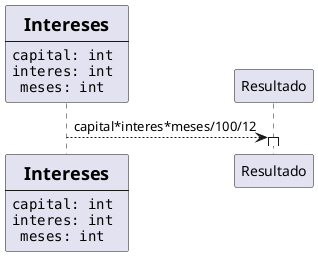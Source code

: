 @startuml
participant Intereses [
    =Intereses
    ----
    ""capital: int ""
    ""interes: int ""
    ""meses: int ""
]
Intereses --> Resultado: capital*interes*meses/100/12
activate Resultado
@enduml
